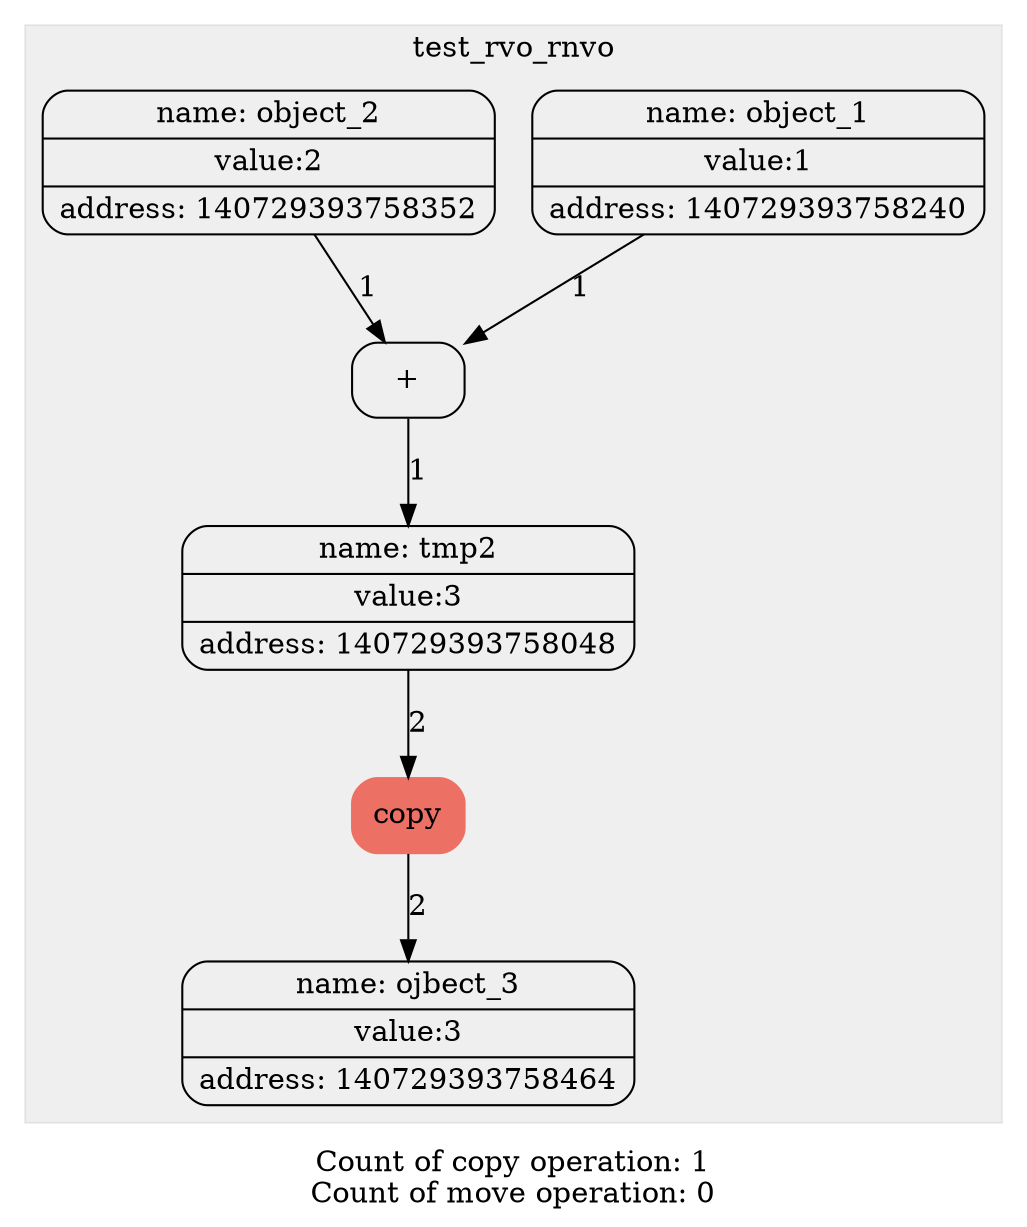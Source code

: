 digraph G{
trankdir=HR;
node[shape=Mrecord];

subgraph "cluster_0" {
label = test_rvo_rnvo;
style= filled
color = "#00000010";
1[label="{ {name: tmp0} | {value:1} | {address: 140729393758240}} " color=""style=""];
1[label="{ {name: object_1} | {value:1} | {address: 140729393758240}} " color=""style=""];
2[label="{ {name: tmp1} | {value:2} | {address: 140729393758352}} " color=""style=""];
2[label="{ {name: object_2} | {value:2} | {address: 140729393758352}} " color=""style=""];
3[label="+" color = "" style = ""];
edge[style = "" color = ""label = "1"]1->3;
edge[style = "" color = ""label = "1"]2->3;
4[label="{ {name: tmp2} | {value:3} | {address: 140729393758048}} " color=""style=""];
edge[style = "" color = ""label = "1"]3->4;
5[label="copy" color = "#EC7063" style = "filled"];
edge[style = "" color = ""label = "2"]4->5;
6[label="{ {name: tmp3} | {value:3} | {address: 140729393758464}} " color=""style=""];
edge[style = "" color = ""label = "2"]5->6;
6[label="{ {name: ojbect_3} | {value:3} | {address: 140729393758464}} " color=""style=""];
}
label="Count of copy operation: 1
Count of move operation: 0"}